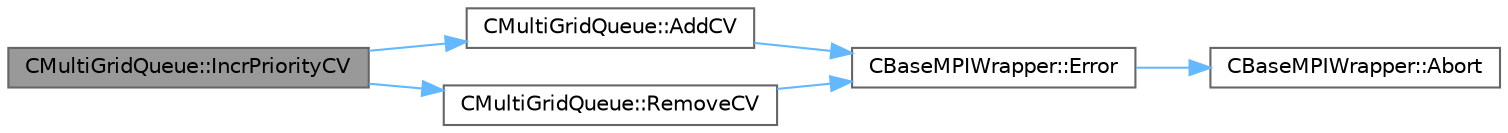 digraph "CMultiGridQueue::IncrPriorityCV"
{
 // LATEX_PDF_SIZE
  bgcolor="transparent";
  edge [fontname=Helvetica,fontsize=10,labelfontname=Helvetica,labelfontsize=10];
  node [fontname=Helvetica,fontsize=10,shape=box,height=0.2,width=0.4];
  rankdir="LR";
  Node1 [id="Node000001",label="CMultiGridQueue::IncrPriorityCV",height=0.2,width=0.4,color="gray40", fillcolor="grey60", style="filled", fontcolor="black",tooltip="Increase the priority of the CV."];
  Node1 -> Node2 [id="edge1_Node000001_Node000002",color="steelblue1",style="solid",tooltip=" "];
  Node2 [id="Node000002",label="CMultiGridQueue::AddCV",height=0.2,width=0.4,color="grey40", fillcolor="white", style="filled",URL="$classCMultiGridQueue.html#aaa93b8640f9087eca623da1ab3477794",tooltip="Add a new CV to the list."];
  Node2 -> Node3 [id="edge2_Node000002_Node000003",color="steelblue1",style="solid",tooltip=" "];
  Node3 [id="Node000003",label="CBaseMPIWrapper::Error",height=0.2,width=0.4,color="grey40", fillcolor="white", style="filled",URL="$classCBaseMPIWrapper.html#a04457c47629bda56704e6a8804833eeb",tooltip=" "];
  Node3 -> Node4 [id="edge3_Node000003_Node000004",color="steelblue1",style="solid",tooltip=" "];
  Node4 [id="Node000004",label="CBaseMPIWrapper::Abort",height=0.2,width=0.4,color="grey40", fillcolor="white", style="filled",URL="$classCBaseMPIWrapper.html#af7297d861dca86b45cf561b6ab642e8f",tooltip=" "];
  Node1 -> Node5 [id="edge4_Node000001_Node000005",color="steelblue1",style="solid",tooltip=" "];
  Node5 [id="Node000005",label="CMultiGridQueue::RemoveCV",height=0.2,width=0.4,color="grey40", fillcolor="white", style="filled",URL="$classCMultiGridQueue.html#af8505e2619a83790a5f04f258e2569fb",tooltip="Remove a CV from the list."];
  Node5 -> Node3 [id="edge5_Node000005_Node000003",color="steelblue1",style="solid",tooltip=" "];
}
